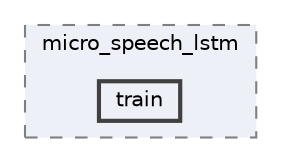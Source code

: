 digraph "Arduino/GetStartedWithMachineLearningOnArduino/tflite-micro-main/third_party/xtensa/examples/micro_speech_lstm/train"
{
 // LATEX_PDF_SIZE
  bgcolor="transparent";
  edge [fontname=Helvetica,fontsize=10,labelfontname=Helvetica,labelfontsize=10];
  node [fontname=Helvetica,fontsize=10,shape=box,height=0.2,width=0.4];
  compound=true
  subgraph clusterdir_6846a80e2a05fcff6622b434ebf7b674 {
    graph [ bgcolor="#edf0f7", pencolor="grey50", label="micro_speech_lstm", fontname=Helvetica,fontsize=10 style="filled,dashed", URL="dir_6846a80e2a05fcff6622b434ebf7b674.html",tooltip=""]
  dir_aa940270833f74511fd918a88656bfbb [label="train", fillcolor="#edf0f7", color="grey25", style="filled,bold", URL="dir_aa940270833f74511fd918a88656bfbb.html",tooltip=""];
  }
}
